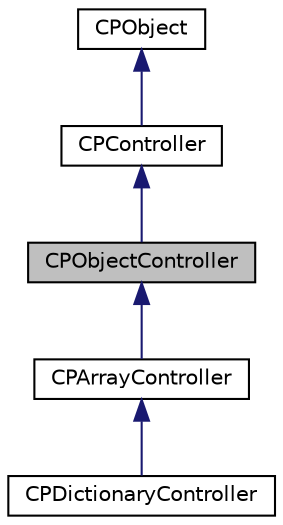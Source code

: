 digraph "CPObjectController"
{
  edge [fontname="Helvetica",fontsize="10",labelfontname="Helvetica",labelfontsize="10"];
  node [fontname="Helvetica",fontsize="10",shape=record];
  Node1 [label="CPObjectController",height=0.2,width=0.4,color="black", fillcolor="grey75", style="filled" fontcolor="black"];
  Node2 -> Node1 [dir="back",color="midnightblue",fontsize="10",style="solid",fontname="Helvetica"];
  Node2 [label="CPController",height=0.2,width=0.4,color="black", fillcolor="white", style="filled",URL="$interface_c_p_controller.html"];
  Node3 -> Node2 [dir="back",color="midnightblue",fontsize="10",style="solid",fontname="Helvetica"];
  Node3 [label="CPObject",height=0.2,width=0.4,color="black", fillcolor="white", style="filled",URL="$class_c_p_object.html"];
  Node1 -> Node4 [dir="back",color="midnightblue",fontsize="10",style="solid",fontname="Helvetica"];
  Node4 [label="CPArrayController",height=0.2,width=0.4,color="black", fillcolor="white", style="filled",URL="$interface_c_p_array_controller.html"];
  Node4 -> Node5 [dir="back",color="midnightblue",fontsize="10",style="solid",fontname="Helvetica"];
  Node5 [label="CPDictionaryController",height=0.2,width=0.4,color="black", fillcolor="white", style="filled",URL="$interface_c_p_dictionary_controller.html"];
}
